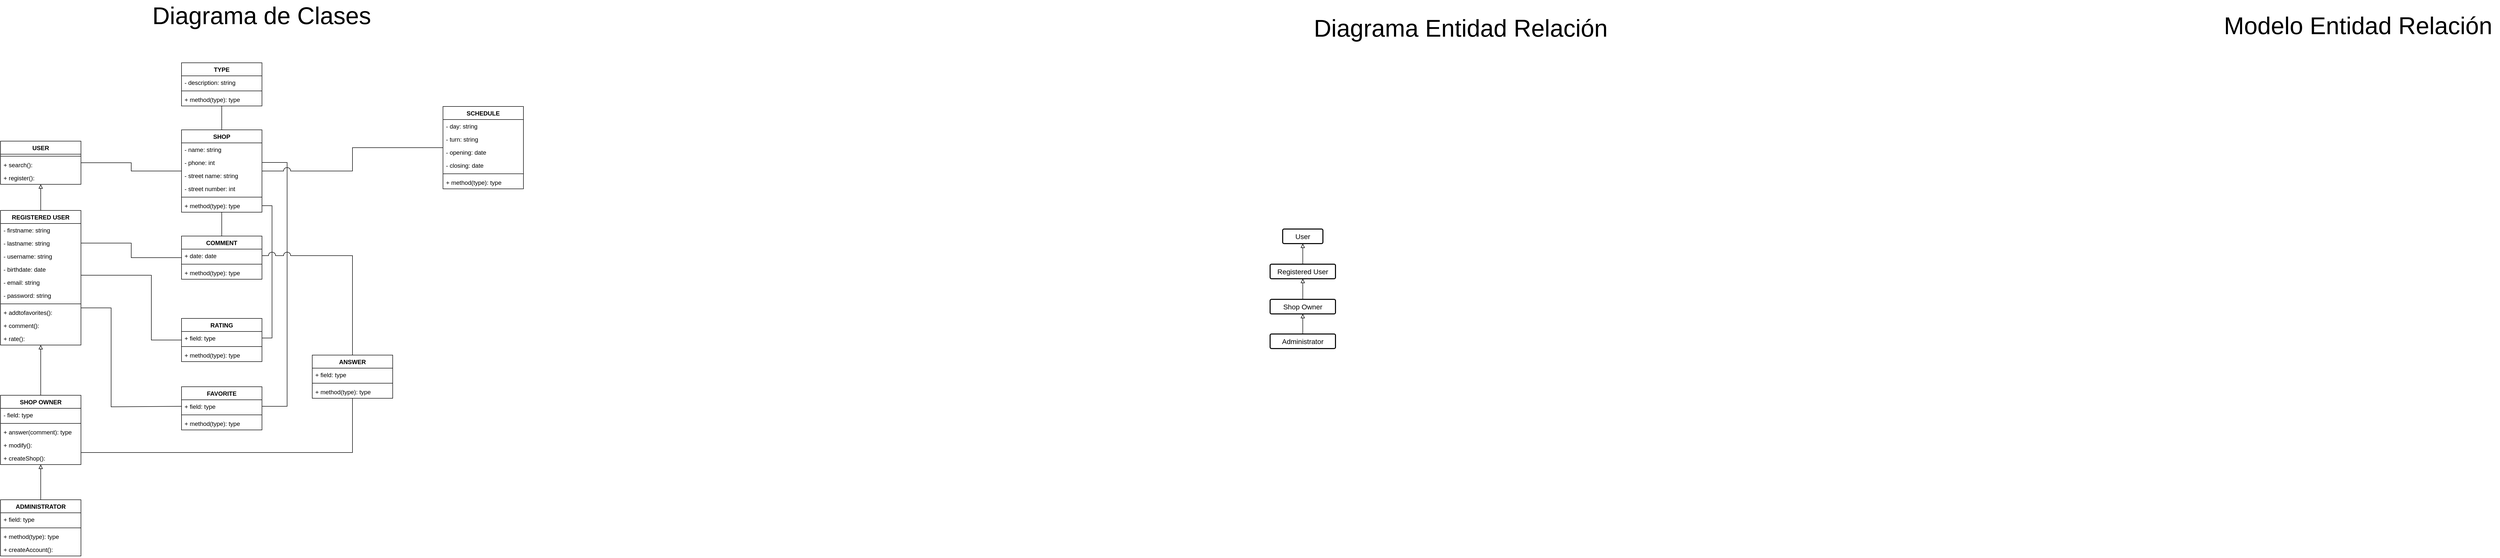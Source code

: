 <mxfile version="10.7.5" type="device"><diagram id="k5XRjVQatEXCjY1IkoUB" name="Page-1"><mxGraphModel dx="540" dy="1510" grid="1" gridSize="10" guides="1" tooltips="1" connect="1" arrows="1" fold="1" page="1" pageScale="1" pageWidth="827" pageHeight="1169" math="0" shadow="0"><root><mxCell id="0"/><mxCell id="1" parent="0"/><mxCell id="ZC5WZivl0EBgDrUsb7Uq-1" value="USER" style="swimlane;fontStyle=1;align=center;verticalAlign=top;childLayout=stackLayout;horizontal=1;startSize=26;horizontalStack=0;resizeParent=1;resizeParentMax=0;resizeLast=0;collapsible=1;marginBottom=0;" parent="1" vertex="1"><mxGeometry x="80" y="-34" width="160" height="86" as="geometry"/></mxCell><mxCell id="ZC5WZivl0EBgDrUsb7Uq-3" value="" style="line;strokeWidth=1;fillColor=none;align=left;verticalAlign=middle;spacingTop=-1;spacingLeft=3;spacingRight=3;rotatable=0;labelPosition=right;points=[];portConstraint=eastwest;" parent="ZC5WZivl0EBgDrUsb7Uq-1" vertex="1"><mxGeometry y="26" width="160" height="8" as="geometry"/></mxCell><mxCell id="ZC5WZivl0EBgDrUsb7Uq-4" value="+ search(): " style="text;strokeColor=none;fillColor=none;align=left;verticalAlign=top;spacingLeft=4;spacingRight=4;overflow=hidden;rotatable=0;points=[[0,0.5],[1,0.5]];portConstraint=eastwest;" parent="ZC5WZivl0EBgDrUsb7Uq-1" vertex="1"><mxGeometry y="34" width="160" height="26" as="geometry"/></mxCell><mxCell id="ZC5WZivl0EBgDrUsb7Uq-103" value="+ register(): " style="text;strokeColor=none;fillColor=none;align=left;verticalAlign=top;spacingLeft=4;spacingRight=4;overflow=hidden;rotatable=0;points=[[0,0.5],[1,0.5]];portConstraint=eastwest;" parent="ZC5WZivl0EBgDrUsb7Uq-1" vertex="1"><mxGeometry y="60" width="160" height="26" as="geometry"/></mxCell><mxCell id="ZC5WZivl0EBgDrUsb7Uq-5" value="REGISTERED USER" style="swimlane;fontStyle=1;align=center;verticalAlign=top;childLayout=stackLayout;horizontal=1;startSize=26;horizontalStack=0;resizeParent=1;resizeParentMax=0;resizeLast=0;collapsible=1;marginBottom=0;" parent="1" vertex="1"><mxGeometry x="80" y="104" width="160" height="268" as="geometry"/></mxCell><mxCell id="ZC5WZivl0EBgDrUsb7Uq-6" value="- firstname: string" style="text;strokeColor=none;fillColor=none;align=left;verticalAlign=top;spacingLeft=4;spacingRight=4;overflow=hidden;rotatable=0;points=[[0,0.5],[1,0.5]];portConstraint=eastwest;" parent="ZC5WZivl0EBgDrUsb7Uq-5" vertex="1"><mxGeometry y="26" width="160" height="26" as="geometry"/></mxCell><mxCell id="ZC5WZivl0EBgDrUsb7Uq-51" value="- lastname: string" style="text;strokeColor=none;fillColor=none;align=left;verticalAlign=top;spacingLeft=4;spacingRight=4;overflow=hidden;rotatable=0;points=[[0,0.5],[1,0.5]];portConstraint=eastwest;" parent="ZC5WZivl0EBgDrUsb7Uq-5" vertex="1"><mxGeometry y="52" width="160" height="26" as="geometry"/></mxCell><mxCell id="ZC5WZivl0EBgDrUsb7Uq-55" value="- username: string" style="text;strokeColor=none;fillColor=none;align=left;verticalAlign=top;spacingLeft=4;spacingRight=4;overflow=hidden;rotatable=0;points=[[0,0.5],[1,0.5]];portConstraint=eastwest;" parent="ZC5WZivl0EBgDrUsb7Uq-5" vertex="1"><mxGeometry y="78" width="160" height="26" as="geometry"/></mxCell><mxCell id="ZC5WZivl0EBgDrUsb7Uq-52" value="- birthdate: date" style="text;strokeColor=none;fillColor=none;align=left;verticalAlign=top;spacingLeft=4;spacingRight=4;overflow=hidden;rotatable=0;points=[[0,0.5],[1,0.5]];portConstraint=eastwest;" parent="ZC5WZivl0EBgDrUsb7Uq-5" vertex="1"><mxGeometry y="104" width="160" height="26" as="geometry"/></mxCell><mxCell id="ZC5WZivl0EBgDrUsb7Uq-53" value="- email: string" style="text;strokeColor=none;fillColor=none;align=left;verticalAlign=top;spacingLeft=4;spacingRight=4;overflow=hidden;rotatable=0;points=[[0,0.5],[1,0.5]];portConstraint=eastwest;" parent="ZC5WZivl0EBgDrUsb7Uq-5" vertex="1"><mxGeometry y="130" width="160" height="26" as="geometry"/></mxCell><mxCell id="ZC5WZivl0EBgDrUsb7Uq-54" value="- password: string" style="text;strokeColor=none;fillColor=none;align=left;verticalAlign=top;spacingLeft=4;spacingRight=4;overflow=hidden;rotatable=0;points=[[0,0.5],[1,0.5]];portConstraint=eastwest;" parent="ZC5WZivl0EBgDrUsb7Uq-5" vertex="1"><mxGeometry y="156" width="160" height="26" as="geometry"/></mxCell><mxCell id="ZC5WZivl0EBgDrUsb7Uq-7" value="" style="line;strokeWidth=1;fillColor=none;align=left;verticalAlign=middle;spacingTop=-1;spacingLeft=3;spacingRight=3;rotatable=0;labelPosition=right;points=[];portConstraint=eastwest;" parent="ZC5WZivl0EBgDrUsb7Uq-5" vertex="1"><mxGeometry y="182" width="160" height="8" as="geometry"/></mxCell><mxCell id="ZC5WZivl0EBgDrUsb7Uq-8" value="+ addtofavorites(): " style="text;strokeColor=none;fillColor=none;align=left;verticalAlign=top;spacingLeft=4;spacingRight=4;overflow=hidden;rotatable=0;points=[[0,0.5],[1,0.5]];portConstraint=eastwest;" parent="ZC5WZivl0EBgDrUsb7Uq-5" vertex="1"><mxGeometry y="190" width="160" height="26" as="geometry"/></mxCell><mxCell id="ZC5WZivl0EBgDrUsb7Uq-102" value="+ comment(): " style="text;strokeColor=none;fillColor=none;align=left;verticalAlign=top;spacingLeft=4;spacingRight=4;overflow=hidden;rotatable=0;points=[[0,0.5],[1,0.5]];portConstraint=eastwest;" parent="ZC5WZivl0EBgDrUsb7Uq-5" vertex="1"><mxGeometry y="216" width="160" height="26" as="geometry"/></mxCell><mxCell id="ZC5WZivl0EBgDrUsb7Uq-110" value="+ rate(): " style="text;strokeColor=none;fillColor=none;align=left;verticalAlign=top;spacingLeft=4;spacingRight=4;overflow=hidden;rotatable=0;points=[[0,0.5],[1,0.5]];portConstraint=eastwest;" parent="ZC5WZivl0EBgDrUsb7Uq-5" vertex="1"><mxGeometry y="242" width="160" height="26" as="geometry"/></mxCell><mxCell id="ZC5WZivl0EBgDrUsb7Uq-9" value="SHOP OWNER" style="swimlane;fontStyle=1;align=center;verticalAlign=top;childLayout=stackLayout;horizontal=1;startSize=26;horizontalStack=0;resizeParent=1;resizeParentMax=0;resizeLast=0;collapsible=1;marginBottom=0;" parent="1" vertex="1"><mxGeometry x="80" y="472" width="160" height="138" as="geometry"/></mxCell><mxCell id="ZC5WZivl0EBgDrUsb7Uq-10" value="- field: type" style="text;strokeColor=none;fillColor=none;align=left;verticalAlign=top;spacingLeft=4;spacingRight=4;overflow=hidden;rotatable=0;points=[[0,0.5],[1,0.5]];portConstraint=eastwest;" parent="ZC5WZivl0EBgDrUsb7Uq-9" vertex="1"><mxGeometry y="26" width="160" height="26" as="geometry"/></mxCell><mxCell id="ZC5WZivl0EBgDrUsb7Uq-11" value="" style="line;strokeWidth=1;fillColor=none;align=left;verticalAlign=middle;spacingTop=-1;spacingLeft=3;spacingRight=3;rotatable=0;labelPosition=right;points=[];portConstraint=eastwest;" parent="ZC5WZivl0EBgDrUsb7Uq-9" vertex="1"><mxGeometry y="52" width="160" height="8" as="geometry"/></mxCell><mxCell id="ZC5WZivl0EBgDrUsb7Uq-12" value="+ answer(comment): type" style="text;strokeColor=none;fillColor=none;align=left;verticalAlign=top;spacingLeft=4;spacingRight=4;overflow=hidden;rotatable=0;points=[[0,0.5],[1,0.5]];portConstraint=eastwest;" parent="ZC5WZivl0EBgDrUsb7Uq-9" vertex="1"><mxGeometry y="60" width="160" height="26" as="geometry"/></mxCell><mxCell id="ZC5WZivl0EBgDrUsb7Uq-111" value="+ modify(): " style="text;strokeColor=none;fillColor=none;align=left;verticalAlign=top;spacingLeft=4;spacingRight=4;overflow=hidden;rotatable=0;points=[[0,0.5],[1,0.5]];portConstraint=eastwest;" parent="ZC5WZivl0EBgDrUsb7Uq-9" vertex="1"><mxGeometry y="86" width="160" height="26" as="geometry"/></mxCell><mxCell id="kDSINVxoXAGGpP9Ie1Hz-2" value="+ createShop(): " style="text;strokeColor=none;fillColor=none;align=left;verticalAlign=top;spacingLeft=4;spacingRight=4;overflow=hidden;rotatable=0;points=[[0,0.5],[1,0.5]];portConstraint=eastwest;" vertex="1" parent="ZC5WZivl0EBgDrUsb7Uq-9"><mxGeometry y="112" width="160" height="26" as="geometry"/></mxCell><mxCell id="ZC5WZivl0EBgDrUsb7Uq-33" style="edgeStyle=orthogonalEdgeStyle;rounded=0;orthogonalLoop=1;jettySize=auto;html=1;endArrow=block;endFill=0;" parent="1" source="ZC5WZivl0EBgDrUsb7Uq-13" target="ZC5WZivl0EBgDrUsb7Uq-9" edge="1"><mxGeometry relative="1" as="geometry"/></mxCell><mxCell id="ZC5WZivl0EBgDrUsb7Uq-13" value="ADMINISTRATOR" style="swimlane;fontStyle=1;align=center;verticalAlign=top;childLayout=stackLayout;horizontal=1;startSize=26;horizontalStack=0;resizeParent=1;resizeParentMax=0;resizeLast=0;collapsible=1;marginBottom=0;" parent="1" vertex="1"><mxGeometry x="80" y="680" width="160" height="112" as="geometry"/></mxCell><mxCell id="ZC5WZivl0EBgDrUsb7Uq-14" value="+ field: type" style="text;strokeColor=none;fillColor=none;align=left;verticalAlign=top;spacingLeft=4;spacingRight=4;overflow=hidden;rotatable=0;points=[[0,0.5],[1,0.5]];portConstraint=eastwest;" parent="ZC5WZivl0EBgDrUsb7Uq-13" vertex="1"><mxGeometry y="26" width="160" height="26" as="geometry"/></mxCell><mxCell id="ZC5WZivl0EBgDrUsb7Uq-15" value="" style="line;strokeWidth=1;fillColor=none;align=left;verticalAlign=middle;spacingTop=-1;spacingLeft=3;spacingRight=3;rotatable=0;labelPosition=right;points=[];portConstraint=eastwest;" parent="ZC5WZivl0EBgDrUsb7Uq-13" vertex="1"><mxGeometry y="52" width="160" height="8" as="geometry"/></mxCell><mxCell id="ZC5WZivl0EBgDrUsb7Uq-16" value="+ method(type): type" style="text;strokeColor=none;fillColor=none;align=left;verticalAlign=top;spacingLeft=4;spacingRight=4;overflow=hidden;rotatable=0;points=[[0,0.5],[1,0.5]];portConstraint=eastwest;" parent="ZC5WZivl0EBgDrUsb7Uq-13" vertex="1"><mxGeometry y="60" width="160" height="26" as="geometry"/></mxCell><mxCell id="kDSINVxoXAGGpP9Ie1Hz-1" value="+ createAccount(): " style="text;strokeColor=none;fillColor=none;align=left;verticalAlign=top;spacingLeft=4;spacingRight=4;overflow=hidden;rotatable=0;points=[[0,0.5],[1,0.5]];portConstraint=eastwest;" vertex="1" parent="ZC5WZivl0EBgDrUsb7Uq-13"><mxGeometry y="86" width="160" height="26" as="geometry"/></mxCell><mxCell id="ZC5WZivl0EBgDrUsb7Uq-17" value="SHOP" style="swimlane;fontStyle=1;align=center;verticalAlign=top;childLayout=stackLayout;horizontal=1;startSize=26;horizontalStack=0;resizeParent=1;resizeParentMax=0;resizeLast=0;collapsible=1;marginBottom=0;" parent="1" vertex="1"><mxGeometry x="440" y="-56.5" width="160" height="164" as="geometry"/></mxCell><mxCell id="ZC5WZivl0EBgDrUsb7Uq-18" value="- name: string" style="text;strokeColor=none;fillColor=none;align=left;verticalAlign=top;spacingLeft=4;spacingRight=4;overflow=hidden;rotatable=0;points=[[0,0.5],[1,0.5]];portConstraint=eastwest;" parent="ZC5WZivl0EBgDrUsb7Uq-17" vertex="1"><mxGeometry y="26" width="160" height="26" as="geometry"/></mxCell><mxCell id="ZC5WZivl0EBgDrUsb7Uq-56" value="- phone: int" style="text;strokeColor=none;fillColor=none;align=left;verticalAlign=top;spacingLeft=4;spacingRight=4;overflow=hidden;rotatable=0;points=[[0,0.5],[1,0.5]];portConstraint=eastwest;" parent="ZC5WZivl0EBgDrUsb7Uq-17" vertex="1"><mxGeometry y="52" width="160" height="26" as="geometry"/></mxCell><mxCell id="ZC5WZivl0EBgDrUsb7Uq-81" value="- street name: string" style="text;strokeColor=none;fillColor=none;align=left;verticalAlign=top;spacingLeft=4;spacingRight=4;overflow=hidden;rotatable=0;points=[[0,0.5],[1,0.5]];portConstraint=eastwest;" parent="ZC5WZivl0EBgDrUsb7Uq-17" vertex="1"><mxGeometry y="78" width="160" height="26" as="geometry"/></mxCell><mxCell id="ZC5WZivl0EBgDrUsb7Uq-87" value="- street number: int" style="text;strokeColor=none;fillColor=none;align=left;verticalAlign=top;spacingLeft=4;spacingRight=4;overflow=hidden;rotatable=0;points=[[0,0.5],[1,0.5]];portConstraint=eastwest;" parent="ZC5WZivl0EBgDrUsb7Uq-17" vertex="1"><mxGeometry y="104" width="160" height="26" as="geometry"/></mxCell><mxCell id="ZC5WZivl0EBgDrUsb7Uq-19" value="" style="line;strokeWidth=1;fillColor=none;align=left;verticalAlign=middle;spacingTop=-1;spacingLeft=3;spacingRight=3;rotatable=0;labelPosition=right;points=[];portConstraint=eastwest;" parent="ZC5WZivl0EBgDrUsb7Uq-17" vertex="1"><mxGeometry y="130" width="160" height="8" as="geometry"/></mxCell><mxCell id="ZC5WZivl0EBgDrUsb7Uq-20" value="+ method(type): type" style="text;strokeColor=none;fillColor=none;align=left;verticalAlign=top;spacingLeft=4;spacingRight=4;overflow=hidden;rotatable=0;points=[[0,0.5],[1,0.5]];portConstraint=eastwest;" parent="ZC5WZivl0EBgDrUsb7Uq-17" vertex="1"><mxGeometry y="138" width="160" height="26" as="geometry"/></mxCell><mxCell id="ZC5WZivl0EBgDrUsb7Uq-38" style="edgeStyle=orthogonalEdgeStyle;rounded=0;orthogonalLoop=1;jettySize=auto;html=1;endArrow=none;endFill=0;" parent="1" source="ZC5WZivl0EBgDrUsb7Uq-21" target="ZC5WZivl0EBgDrUsb7Uq-17" edge="1"><mxGeometry relative="1" as="geometry"/></mxCell><mxCell id="ZC5WZivl0EBgDrUsb7Uq-21" value="COMMENT" style="swimlane;fontStyle=1;align=center;verticalAlign=top;childLayout=stackLayout;horizontal=1;startSize=26;horizontalStack=0;resizeParent=1;resizeParentMax=0;resizeLast=0;collapsible=1;marginBottom=0;" parent="1" vertex="1"><mxGeometry x="440" y="155" width="160" height="86" as="geometry"/></mxCell><mxCell id="ZC5WZivl0EBgDrUsb7Uq-22" value="+ date: date" style="text;strokeColor=none;fillColor=none;align=left;verticalAlign=top;spacingLeft=4;spacingRight=4;overflow=hidden;rotatable=0;points=[[0,0.5],[1,0.5]];portConstraint=eastwest;" parent="ZC5WZivl0EBgDrUsb7Uq-21" vertex="1"><mxGeometry y="26" width="160" height="26" as="geometry"/></mxCell><mxCell id="ZC5WZivl0EBgDrUsb7Uq-23" value="" style="line;strokeWidth=1;fillColor=none;align=left;verticalAlign=middle;spacingTop=-1;spacingLeft=3;spacingRight=3;rotatable=0;labelPosition=right;points=[];portConstraint=eastwest;" parent="ZC5WZivl0EBgDrUsb7Uq-21" vertex="1"><mxGeometry y="52" width="160" height="8" as="geometry"/></mxCell><mxCell id="ZC5WZivl0EBgDrUsb7Uq-24" value="+ method(type): type" style="text;strokeColor=none;fillColor=none;align=left;verticalAlign=top;spacingLeft=4;spacingRight=4;overflow=hidden;rotatable=0;points=[[0,0.5],[1,0.5]];portConstraint=eastwest;" parent="ZC5WZivl0EBgDrUsb7Uq-21" vertex="1"><mxGeometry y="60" width="160" height="26" as="geometry"/></mxCell><mxCell id="ZC5WZivl0EBgDrUsb7Uq-25" value="RATING" style="swimlane;fontStyle=1;align=center;verticalAlign=top;childLayout=stackLayout;horizontal=1;startSize=26;horizontalStack=0;resizeParent=1;resizeParentMax=0;resizeLast=0;collapsible=1;marginBottom=0;" parent="1" vertex="1"><mxGeometry x="440" y="319" width="160" height="86" as="geometry"/></mxCell><mxCell id="ZC5WZivl0EBgDrUsb7Uq-26" value="+ field: type" style="text;strokeColor=none;fillColor=none;align=left;verticalAlign=top;spacingLeft=4;spacingRight=4;overflow=hidden;rotatable=0;points=[[0,0.5],[1,0.5]];portConstraint=eastwest;" parent="ZC5WZivl0EBgDrUsb7Uq-25" vertex="1"><mxGeometry y="26" width="160" height="26" as="geometry"/></mxCell><mxCell id="ZC5WZivl0EBgDrUsb7Uq-27" value="" style="line;strokeWidth=1;fillColor=none;align=left;verticalAlign=middle;spacingTop=-1;spacingLeft=3;spacingRight=3;rotatable=0;labelPosition=right;points=[];portConstraint=eastwest;" parent="ZC5WZivl0EBgDrUsb7Uq-25" vertex="1"><mxGeometry y="52" width="160" height="8" as="geometry"/></mxCell><mxCell id="ZC5WZivl0EBgDrUsb7Uq-28" value="+ method(type): type" style="text;strokeColor=none;fillColor=none;align=left;verticalAlign=top;spacingLeft=4;spacingRight=4;overflow=hidden;rotatable=0;points=[[0,0.5],[1,0.5]];portConstraint=eastwest;" parent="ZC5WZivl0EBgDrUsb7Uq-25" vertex="1"><mxGeometry y="60" width="160" height="26" as="geometry"/></mxCell><mxCell id="ZC5WZivl0EBgDrUsb7Uq-29" value="FAVORITE" style="swimlane;fontStyle=1;align=center;verticalAlign=top;childLayout=stackLayout;horizontal=1;startSize=26;horizontalStack=0;resizeParent=1;resizeParentMax=0;resizeLast=0;collapsible=1;marginBottom=0;" parent="1" vertex="1"><mxGeometry x="440" y="455" width="160" height="86" as="geometry"/></mxCell><mxCell id="ZC5WZivl0EBgDrUsb7Uq-30" value="+ field: type" style="text;strokeColor=none;fillColor=none;align=left;verticalAlign=top;spacingLeft=4;spacingRight=4;overflow=hidden;rotatable=0;points=[[0,0.5],[1,0.5]];portConstraint=eastwest;" parent="ZC5WZivl0EBgDrUsb7Uq-29" vertex="1"><mxGeometry y="26" width="160" height="26" as="geometry"/></mxCell><mxCell id="ZC5WZivl0EBgDrUsb7Uq-31" value="" style="line;strokeWidth=1;fillColor=none;align=left;verticalAlign=middle;spacingTop=-1;spacingLeft=3;spacingRight=3;rotatable=0;labelPosition=right;points=[];portConstraint=eastwest;" parent="ZC5WZivl0EBgDrUsb7Uq-29" vertex="1"><mxGeometry y="52" width="160" height="8" as="geometry"/></mxCell><mxCell id="ZC5WZivl0EBgDrUsb7Uq-32" value="+ method(type): type" style="text;strokeColor=none;fillColor=none;align=left;verticalAlign=top;spacingLeft=4;spacingRight=4;overflow=hidden;rotatable=0;points=[[0,0.5],[1,0.5]];portConstraint=eastwest;" parent="ZC5WZivl0EBgDrUsb7Uq-29" vertex="1"><mxGeometry y="60" width="160" height="26" as="geometry"/></mxCell><mxCell id="ZC5WZivl0EBgDrUsb7Uq-34" style="edgeStyle=orthogonalEdgeStyle;rounded=0;orthogonalLoop=1;jettySize=auto;html=1;endArrow=block;endFill=0;" parent="1" source="ZC5WZivl0EBgDrUsb7Uq-9" target="ZC5WZivl0EBgDrUsb7Uq-5" edge="1"><mxGeometry relative="1" as="geometry"><mxPoint x="170" y="508.0" as="sourcePoint"/><mxPoint x="160" y="310" as="targetPoint"/></mxGeometry></mxCell><mxCell id="ZC5WZivl0EBgDrUsb7Uq-35" style="edgeStyle=orthogonalEdgeStyle;rounded=0;orthogonalLoop=1;jettySize=auto;html=1;endArrow=block;endFill=0;" parent="1" source="ZC5WZivl0EBgDrUsb7Uq-5" target="ZC5WZivl0EBgDrUsb7Uq-1" edge="1"><mxGeometry relative="1" as="geometry"><mxPoint x="280" y="214.5" as="sourcePoint"/><mxPoint x="280" y="151.5" as="targetPoint"/></mxGeometry></mxCell><mxCell id="ZC5WZivl0EBgDrUsb7Uq-36" style="edgeStyle=orthogonalEdgeStyle;rounded=0;orthogonalLoop=1;jettySize=auto;html=1;endArrow=none;endFill=0;" parent="1" source="ZC5WZivl0EBgDrUsb7Uq-1" target="ZC5WZivl0EBgDrUsb7Uq-17" edge="1"><mxGeometry relative="1" as="geometry"><mxPoint x="240" y="82" as="sourcePoint"/></mxGeometry></mxCell><mxCell id="ZC5WZivl0EBgDrUsb7Uq-37" style="edgeStyle=orthogonalEdgeStyle;rounded=0;orthogonalLoop=1;jettySize=auto;html=1;endArrow=none;endFill=0;exitX=1;exitY=0.5;exitDx=0;exitDy=0;" parent="1" source="ZC5WZivl0EBgDrUsb7Uq-51" target="ZC5WZivl0EBgDrUsb7Uq-21" edge="1"><mxGeometry relative="1" as="geometry"><mxPoint x="240" y="190" as="sourcePoint"/></mxGeometry></mxCell><mxCell id="ZC5WZivl0EBgDrUsb7Uq-39" style="edgeStyle=orthogonalEdgeStyle;rounded=0;orthogonalLoop=1;jettySize=auto;html=1;endArrow=none;endFill=0;entryX=0;entryY=0.5;entryDx=0;entryDy=0;exitX=1;exitY=0.5;exitDx=0;exitDy=0;" parent="1" source="ZC5WZivl0EBgDrUsb7Uq-6" target="ZC5WZivl0EBgDrUsb7Uq-25" edge="1"><mxGeometry relative="1" as="geometry"><mxPoint x="260" y="233" as="sourcePoint"/><Array as="points"><mxPoint x="380" y="233"/><mxPoint x="380" y="362"/></Array></mxGeometry></mxCell><mxCell id="ZC5WZivl0EBgDrUsb7Uq-40" style="edgeStyle=orthogonalEdgeStyle;rounded=0;orthogonalLoop=1;jettySize=auto;html=1;entryX=1;entryY=0.5;entryDx=0;entryDy=0;endArrow=none;endFill=0;exitX=1;exitY=0.5;exitDx=0;exitDy=0;jumpStyle=arc;jumpSize=14;" parent="1" source="ZC5WZivl0EBgDrUsb7Uq-26" target="ZC5WZivl0EBgDrUsb7Uq-20" edge="1"><mxGeometry relative="1" as="geometry"/></mxCell><mxCell id="ZC5WZivl0EBgDrUsb7Uq-41" style="edgeStyle=orthogonalEdgeStyle;rounded=0;orthogonalLoop=1;jettySize=auto;html=1;entryX=0;entryY=0.5;entryDx=0;entryDy=0;endArrow=none;endFill=0;jumpStyle=arc;jumpSize=17;exitX=1;exitY=0.5;exitDx=0;exitDy=0;" parent="1" source="ZC5WZivl0EBgDrUsb7Uq-8" target="ZC5WZivl0EBgDrUsb7Uq-30" edge="1"><mxGeometry relative="1" as="geometry"><Array as="points"><mxPoint x="300" y="298"/><mxPoint x="300" y="495"/><mxPoint x="440" y="495"/></Array></mxGeometry></mxCell><mxCell id="ZC5WZivl0EBgDrUsb7Uq-42" style="edgeStyle=orthogonalEdgeStyle;rounded=0;orthogonalLoop=1;jettySize=auto;html=1;endArrow=none;endFill=0;jumpStyle=arc;jumpSize=14;entryX=1;entryY=0.5;entryDx=0;entryDy=0;" parent="1" source="ZC5WZivl0EBgDrUsb7Uq-30" target="ZC5WZivl0EBgDrUsb7Uq-56" edge="1"><mxGeometry relative="1" as="geometry"><mxPoint x="610" y="40" as="targetPoint"/><Array as="points"><mxPoint x="650" y="494"/><mxPoint x="650" y="9"/></Array></mxGeometry></mxCell><mxCell id="ZC5WZivl0EBgDrUsb7Uq-49" style="edgeStyle=orthogonalEdgeStyle;rounded=0;orthogonalLoop=1;jettySize=auto;html=1;endArrow=none;endFill=0;entryX=1;entryY=0.5;entryDx=0;entryDy=0;jumpStyle=arc;jumpSize=14;" parent="1" source="ZC5WZivl0EBgDrUsb7Uq-44" target="ZC5WZivl0EBgDrUsb7Uq-22" edge="1"><mxGeometry relative="1" as="geometry"/></mxCell><mxCell id="ZC5WZivl0EBgDrUsb7Uq-44" value="ANSWER" style="swimlane;fontStyle=1;align=center;verticalAlign=top;childLayout=stackLayout;horizontal=1;startSize=26;horizontalStack=0;resizeParent=1;resizeParentMax=0;resizeLast=0;collapsible=1;marginBottom=0;" parent="1" vertex="1"><mxGeometry x="700" y="392" width="160" height="86" as="geometry"/></mxCell><mxCell id="ZC5WZivl0EBgDrUsb7Uq-45" value="+ field: type" style="text;strokeColor=none;fillColor=none;align=left;verticalAlign=top;spacingLeft=4;spacingRight=4;overflow=hidden;rotatable=0;points=[[0,0.5],[1,0.5]];portConstraint=eastwest;" parent="ZC5WZivl0EBgDrUsb7Uq-44" vertex="1"><mxGeometry y="26" width="160" height="26" as="geometry"/></mxCell><mxCell id="ZC5WZivl0EBgDrUsb7Uq-46" value="" style="line;strokeWidth=1;fillColor=none;align=left;verticalAlign=middle;spacingTop=-1;spacingLeft=3;spacingRight=3;rotatable=0;labelPosition=right;points=[];portConstraint=eastwest;" parent="ZC5WZivl0EBgDrUsb7Uq-44" vertex="1"><mxGeometry y="52" width="160" height="8" as="geometry"/></mxCell><mxCell id="ZC5WZivl0EBgDrUsb7Uq-47" value="+ method(type): type" style="text;strokeColor=none;fillColor=none;align=left;verticalAlign=top;spacingLeft=4;spacingRight=4;overflow=hidden;rotatable=0;points=[[0,0.5],[1,0.5]];portConstraint=eastwest;" parent="ZC5WZivl0EBgDrUsb7Uq-44" vertex="1"><mxGeometry y="60" width="160" height="26" as="geometry"/></mxCell><mxCell id="ZC5WZivl0EBgDrUsb7Uq-48" style="edgeStyle=orthogonalEdgeStyle;rounded=0;orthogonalLoop=1;jettySize=auto;html=1;endArrow=none;endFill=0;jumpStyle=arc;jumpSize=17;" parent="1" source="ZC5WZivl0EBgDrUsb7Uq-9" target="ZC5WZivl0EBgDrUsb7Uq-44" edge="1"><mxGeometry relative="1" as="geometry"><Array as="points"><mxPoint x="780" y="586"/></Array></mxGeometry></mxCell><mxCell id="ZC5WZivl0EBgDrUsb7Uq-91" value="SCHEDULE" style="swimlane;fontStyle=1;align=center;verticalAlign=top;childLayout=stackLayout;horizontal=1;startSize=26;horizontalStack=0;resizeParent=1;resizeParentMax=0;resizeLast=0;collapsible=1;marginBottom=0;gradientColor=none;swimlaneFillColor=none;" parent="1" vertex="1"><mxGeometry x="960" y="-103" width="160" height="164" as="geometry"/></mxCell><mxCell id="ZC5WZivl0EBgDrUsb7Uq-92" value="- day: string" style="text;strokeColor=none;fillColor=none;align=left;verticalAlign=top;spacingLeft=4;spacingRight=4;overflow=hidden;rotatable=0;points=[[0,0.5],[1,0.5]];portConstraint=eastwest;" parent="ZC5WZivl0EBgDrUsb7Uq-91" vertex="1"><mxGeometry y="26" width="160" height="26" as="geometry"/></mxCell><mxCell id="ZC5WZivl0EBgDrUsb7Uq-98" value="- turn: string" style="text;strokeColor=none;fillColor=none;align=left;verticalAlign=top;spacingLeft=4;spacingRight=4;overflow=hidden;rotatable=0;points=[[0,0.5],[1,0.5]];portConstraint=eastwest;" parent="ZC5WZivl0EBgDrUsb7Uq-91" vertex="1"><mxGeometry y="52" width="160" height="26" as="geometry"/></mxCell><mxCell id="ZC5WZivl0EBgDrUsb7Uq-97" value="- opening: date" style="text;strokeColor=none;fillColor=none;align=left;verticalAlign=top;spacingLeft=4;spacingRight=4;overflow=hidden;rotatable=0;points=[[0,0.5],[1,0.5]];portConstraint=eastwest;" parent="ZC5WZivl0EBgDrUsb7Uq-91" vertex="1"><mxGeometry y="78" width="160" height="26" as="geometry"/></mxCell><mxCell id="ZC5WZivl0EBgDrUsb7Uq-95" value="- closing: date" style="text;strokeColor=none;fillColor=none;align=left;verticalAlign=top;spacingLeft=4;spacingRight=4;overflow=hidden;rotatable=0;points=[[0,0.5],[1,0.5]];portConstraint=eastwest;" parent="ZC5WZivl0EBgDrUsb7Uq-91" vertex="1"><mxGeometry y="104" width="160" height="26" as="geometry"/></mxCell><mxCell id="ZC5WZivl0EBgDrUsb7Uq-93" value="" style="line;strokeWidth=1;fillColor=none;align=left;verticalAlign=middle;spacingTop=-1;spacingLeft=3;spacingRight=3;rotatable=0;labelPosition=right;points=[];portConstraint=eastwest;" parent="ZC5WZivl0EBgDrUsb7Uq-91" vertex="1"><mxGeometry y="130" width="160" height="8" as="geometry"/></mxCell><mxCell id="ZC5WZivl0EBgDrUsb7Uq-94" value="+ method(type): type" style="text;strokeColor=none;fillColor=none;align=left;verticalAlign=top;spacingLeft=4;spacingRight=4;overflow=hidden;rotatable=0;points=[[0,0.5],[1,0.5]];portConstraint=eastwest;" parent="ZC5WZivl0EBgDrUsb7Uq-91" vertex="1"><mxGeometry y="138" width="160" height="26" as="geometry"/></mxCell><mxCell id="ZC5WZivl0EBgDrUsb7Uq-96" style="edgeStyle=orthogonalEdgeStyle;rounded=0;jumpStyle=arc;jumpSize=14;orthogonalLoop=1;jettySize=auto;html=1;endArrow=none;endFill=0;" parent="1" source="ZC5WZivl0EBgDrUsb7Uq-17" target="ZC5WZivl0EBgDrUsb7Uq-91" edge="1"><mxGeometry relative="1" as="geometry"><mxPoint x="810" y="-21" as="sourcePoint"/></mxGeometry></mxCell><mxCell id="ZC5WZivl0EBgDrUsb7Uq-109" style="edgeStyle=orthogonalEdgeStyle;rounded=0;jumpStyle=arc;jumpSize=14;orthogonalLoop=1;jettySize=auto;html=1;endArrow=none;endFill=0;" parent="1" source="ZC5WZivl0EBgDrUsb7Uq-104" target="ZC5WZivl0EBgDrUsb7Uq-17" edge="1"><mxGeometry relative="1" as="geometry"/></mxCell><mxCell id="ZC5WZivl0EBgDrUsb7Uq-104" value="TYPE" style="swimlane;fontStyle=1;align=center;verticalAlign=top;childLayout=stackLayout;horizontal=1;startSize=26;horizontalStack=0;resizeParent=1;resizeParentMax=0;resizeLast=0;collapsible=1;marginBottom=0;" parent="1" vertex="1"><mxGeometry x="440" y="-190" width="160" height="86" as="geometry"/></mxCell><mxCell id="ZC5WZivl0EBgDrUsb7Uq-106" value="- description: string" style="text;strokeColor=none;fillColor=none;align=left;verticalAlign=top;spacingLeft=4;spacingRight=4;overflow=hidden;rotatable=0;points=[[0,0.5],[1,0.5]];portConstraint=eastwest;" parent="ZC5WZivl0EBgDrUsb7Uq-104" vertex="1"><mxGeometry y="26" width="160" height="26" as="geometry"/></mxCell><mxCell id="ZC5WZivl0EBgDrUsb7Uq-107" value="" style="line;strokeWidth=1;fillColor=none;align=left;verticalAlign=middle;spacingTop=-1;spacingLeft=3;spacingRight=3;rotatable=0;labelPosition=right;points=[];portConstraint=eastwest;" parent="ZC5WZivl0EBgDrUsb7Uq-104" vertex="1"><mxGeometry y="52" width="160" height="8" as="geometry"/></mxCell><mxCell id="ZC5WZivl0EBgDrUsb7Uq-108" value="+ method(type): type" style="text;strokeColor=none;fillColor=none;align=left;verticalAlign=top;spacingLeft=4;spacingRight=4;overflow=hidden;rotatable=0;points=[[0,0.5],[1,0.5]];portConstraint=eastwest;" parent="ZC5WZivl0EBgDrUsb7Uq-104" vertex="1"><mxGeometry y="60" width="160" height="26" as="geometry"/></mxCell><mxCell id="kDSINVxoXAGGpP9Ie1Hz-3" value="&lt;font style=&quot;font-size: 48px&quot;&gt;Diagrama de Clases&lt;/font&gt;" style="text;html=1;resizable=0;points=[];autosize=1;align=left;verticalAlign=top;spacingTop=-4;" vertex="1" parent="1"><mxGeometry x="380" y="-315" width="450" height="30" as="geometry"/></mxCell><mxCell id="kDSINVxoXAGGpP9Ie1Hz-4" value="&lt;font style=&quot;font-size: 48px&quot;&gt;Diagrama Entidad Relación&lt;/font&gt;" style="text;html=1;resizable=0;points=[];autosize=1;align=left;verticalAlign=top;spacingTop=-4;" vertex="1" parent="1"><mxGeometry x="2690" y="-290" width="600" height="30" as="geometry"/></mxCell><mxCell id="kDSINVxoXAGGpP9Ie1Hz-5" value="&lt;font style=&quot;font-size: 48px&quot;&gt;Modelo Entidad Relación&lt;/font&gt;" style="text;html=1;resizable=0;points=[];autosize=1;align=left;verticalAlign=top;spacingTop=-4;" vertex="1" parent="1"><mxGeometry x="4500" y="-295" width="550" height="30" as="geometry"/></mxCell><mxCell id="kDSINVxoXAGGpP9Ie1Hz-7" value="User&lt;br&gt;" style="strokeWidth=2;rounded=1;arcSize=10;whiteSpace=wrap;html=1;align=center;fontSize=14;" vertex="1" parent="1"><mxGeometry x="2630" y="141" width="80" height="29" as="geometry"/></mxCell><mxCell id="kDSINVxoXAGGpP9Ie1Hz-9" style="edgeStyle=orthogonalEdgeStyle;rounded=0;orthogonalLoop=1;jettySize=auto;html=1;endArrow=block;endFill=0;" edge="1" parent="1" source="kDSINVxoXAGGpP9Ie1Hz-8" target="kDSINVxoXAGGpP9Ie1Hz-7"><mxGeometry relative="1" as="geometry"/></mxCell><mxCell id="kDSINVxoXAGGpP9Ie1Hz-8" value="Registered User&lt;br&gt;" style="strokeWidth=2;rounded=1;arcSize=10;whiteSpace=wrap;html=1;align=center;fontSize=14;" vertex="1" parent="1"><mxGeometry x="2605" y="211" width="130" height="29" as="geometry"/></mxCell><mxCell id="kDSINVxoXAGGpP9Ie1Hz-11" style="edgeStyle=orthogonalEdgeStyle;rounded=0;orthogonalLoop=1;jettySize=auto;html=1;endArrow=block;endFill=0;" edge="1" parent="1" source="kDSINVxoXAGGpP9Ie1Hz-10" target="kDSINVxoXAGGpP9Ie1Hz-8"><mxGeometry relative="1" as="geometry"/></mxCell><mxCell id="kDSINVxoXAGGpP9Ie1Hz-10" value="Shop Owner&lt;br&gt;" style="strokeWidth=2;rounded=1;arcSize=10;whiteSpace=wrap;html=1;align=center;fontSize=14;" vertex="1" parent="1"><mxGeometry x="2605" y="281" width="130" height="29" as="geometry"/></mxCell><mxCell id="kDSINVxoXAGGpP9Ie1Hz-13" style="edgeStyle=orthogonalEdgeStyle;rounded=0;orthogonalLoop=1;jettySize=auto;html=1;endArrow=block;endFill=0;" edge="1" parent="1" source="kDSINVxoXAGGpP9Ie1Hz-12" target="kDSINVxoXAGGpP9Ie1Hz-10"><mxGeometry relative="1" as="geometry"/></mxCell><mxCell id="kDSINVxoXAGGpP9Ie1Hz-12" value="Administrator&lt;br&gt;" style="strokeWidth=2;rounded=1;arcSize=10;whiteSpace=wrap;html=1;align=center;fontSize=14;" vertex="1" parent="1"><mxGeometry x="2605" y="350" width="130" height="29" as="geometry"/></mxCell></root></mxGraphModel></diagram></mxfile>
